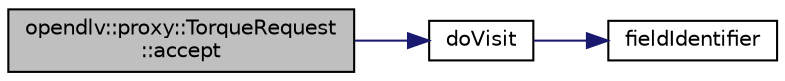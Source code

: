 digraph "opendlv::proxy::TorqueRequest::accept"
{
 // LATEX_PDF_SIZE
  edge [fontname="Helvetica",fontsize="10",labelfontname="Helvetica",labelfontsize="10"];
  node [fontname="Helvetica",fontsize="10",shape=record];
  rankdir="LR";
  Node1 [label="opendlv::proxy::TorqueRequest\l::accept",height=0.2,width=0.4,color="black", fillcolor="grey75", style="filled", fontcolor="black",tooltip=" "];
  Node1 -> Node2 [color="midnightblue",fontsize="10",style="solid"];
  Node2 [label="doVisit",height=0.2,width=0.4,color="black", fillcolor="white", style="filled",URL="$opendlv-standard-message-set_8hpp.html#a51df6099bbb5cf8ad95fc798d3010b4c",tooltip=" "];
  Node2 -> Node3 [color="midnightblue",fontsize="10",style="solid"];
  Node3 [label="fieldIdentifier",height=0.2,width=0.4,color="black", fillcolor="white", style="filled",URL="$cluon-complete_8hpp.html#afab98cfce6f426b1a7deea4ca827a245",tooltip=" "];
}
